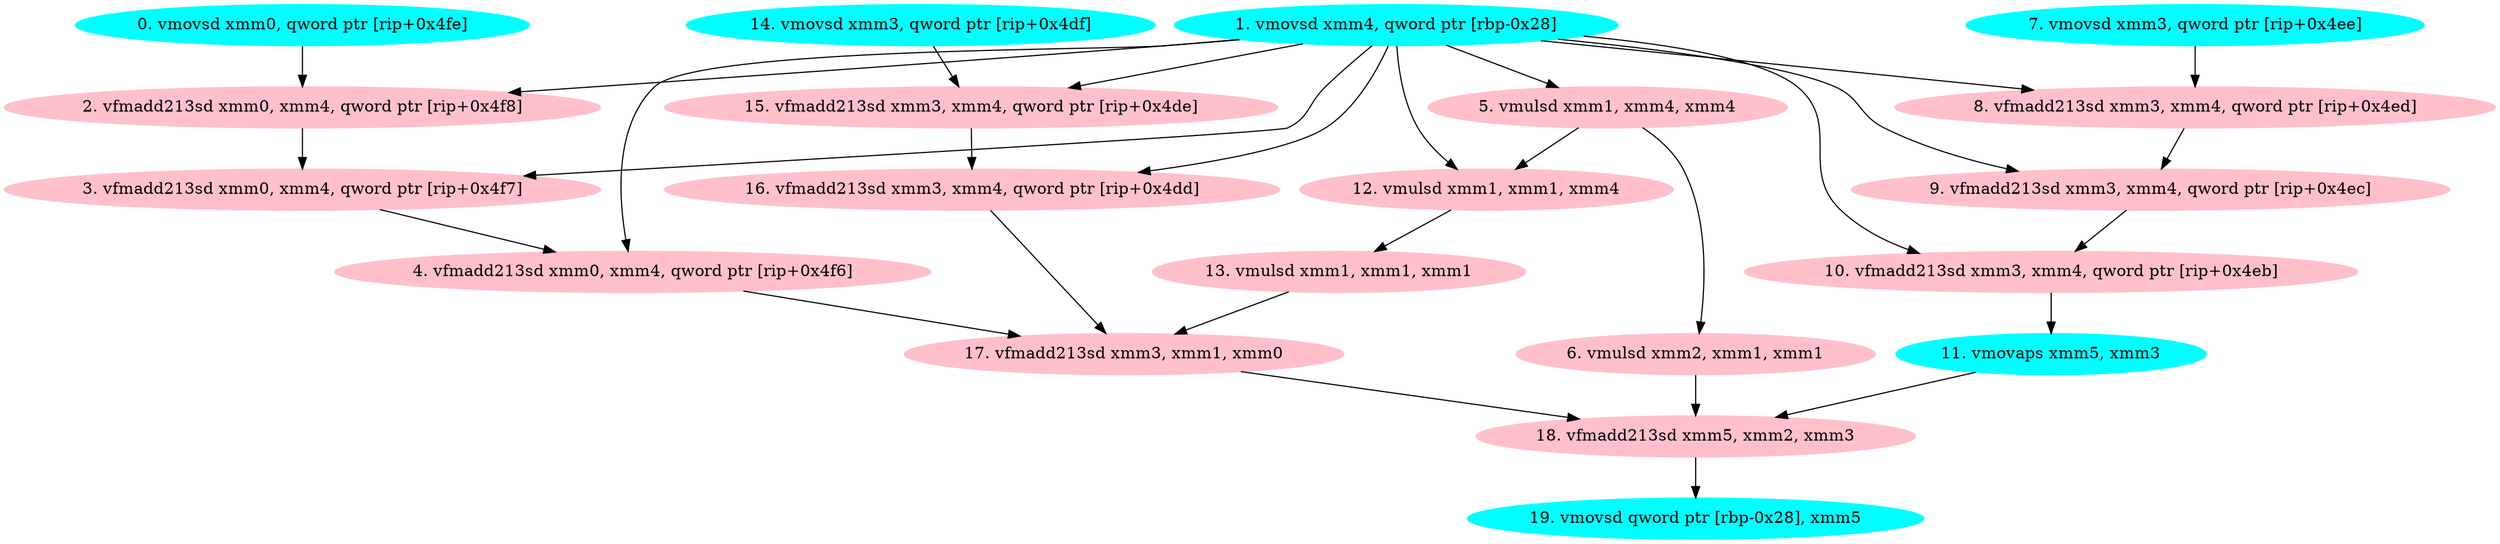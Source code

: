 digraph IacaAnalysisGraph{
0 [label="0. vmovsd xmm0, qword ptr [rip+0x4fe]", style=filled, color=cyan]
1 [label="1. vmovsd xmm4, qword ptr [rbp-0x28]", style=filled, color=cyan]
2 [label="2. vfmadd213sd xmm0, xmm4, qword ptr [rip+0x4f8]", style=filled, color=pink]
3 [label="3. vfmadd213sd xmm0, xmm4, qword ptr [rip+0x4f7]", style=filled, color=pink]
4 [label="4. vfmadd213sd xmm0, xmm4, qword ptr [rip+0x4f6]", style=filled, color=pink]
5 [label="5. vmulsd xmm1, xmm4, xmm4", style=filled, color=pink]
6 [label="6. vmulsd xmm2, xmm1, xmm1", style=filled, color=pink]
7 [label="7. vmovsd xmm3, qword ptr [rip+0x4ee]", style=filled, color=cyan]
8 [label="8. vfmadd213sd xmm3, xmm4, qword ptr [rip+0x4ed]", style=filled, color=pink]
9 [label="9. vfmadd213sd xmm3, xmm4, qword ptr [rip+0x4ec]", style=filled, color=pink]
10 [label="10. vfmadd213sd xmm3, xmm4, qword ptr [rip+0x4eb]", style=filled, color=pink]
11 [label="11. vmovaps xmm5, xmm3", style=filled, color=cyan]
12 [label="12. vmulsd xmm1, xmm1, xmm4", style=filled, color=pink]
13 [label="13. vmulsd xmm1, xmm1, xmm1", style=filled, color=pink]
14 [label="14. vmovsd xmm3, qword ptr [rip+0x4df]", style=filled, color=cyan]
15 [label="15. vfmadd213sd xmm3, xmm4, qword ptr [rip+0x4de]", style=filled, color=pink]
16 [label="16. vfmadd213sd xmm3, xmm4, qword ptr [rip+0x4dd]", style=filled, color=pink]
17 [label="17. vfmadd213sd xmm3, xmm1, xmm0", style=filled, color=pink]
18 [label="18. vfmadd213sd xmm5, xmm2, xmm3", style=filled, color=pink]
19 [label="19. vmovsd qword ptr [rbp-0x28], xmm5", style=filled, color=cyan]
1 -> 2
0 -> 2
1 -> 3
2 -> 3
1 -> 4
3 -> 4
1 -> 5
5 -> 6
1 -> 8
7 -> 8
1 -> 9
8 -> 9
1 -> 10
9 -> 10
10 -> 11
1 -> 12
5 -> 12
12 -> 13
1 -> 15
14 -> 15
1 -> 16
15 -> 16
4 -> 17
13 -> 17
16 -> 17
17 -> 18
6 -> 18
11 -> 18
18 -> 19
}
